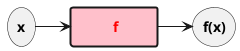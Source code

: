 @startuml black_box
storage "<b>x</b>" as inputNode
rectangle "\t <b>f</b> \t" as model #pink;line.bold;text:red
storage "<b>f(x)</b>" as outputNode

inputNode -right-> model
model -right-> outputNode

@enduml